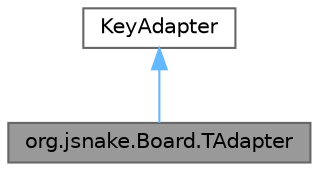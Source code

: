digraph "org.jsnake.Board.TAdapter"
{
 // LATEX_PDF_SIZE
  bgcolor="transparent";
  edge [fontname=Helvetica,fontsize=10,labelfontname=Helvetica,labelfontsize=10];
  node [fontname=Helvetica,fontsize=10,shape=box,height=0.2,width=0.4];
  Node1 [id="Node000001",label="org.jsnake.Board.TAdapter",height=0.2,width=0.4,color="gray40", fillcolor="grey60", style="filled", fontcolor="black",tooltip="A billentyűzet eseményeit, azaz a játékos kígyójának irányítását kezelő osztály."];
  Node2 -> Node1 [id="edge1_Node000001_Node000002",dir="back",color="steelblue1",style="solid",tooltip=" "];
  Node2 [id="Node000002",label="KeyAdapter",height=0.2,width=0.4,color="gray40", fillcolor="white", style="filled",tooltip=" "];
}

